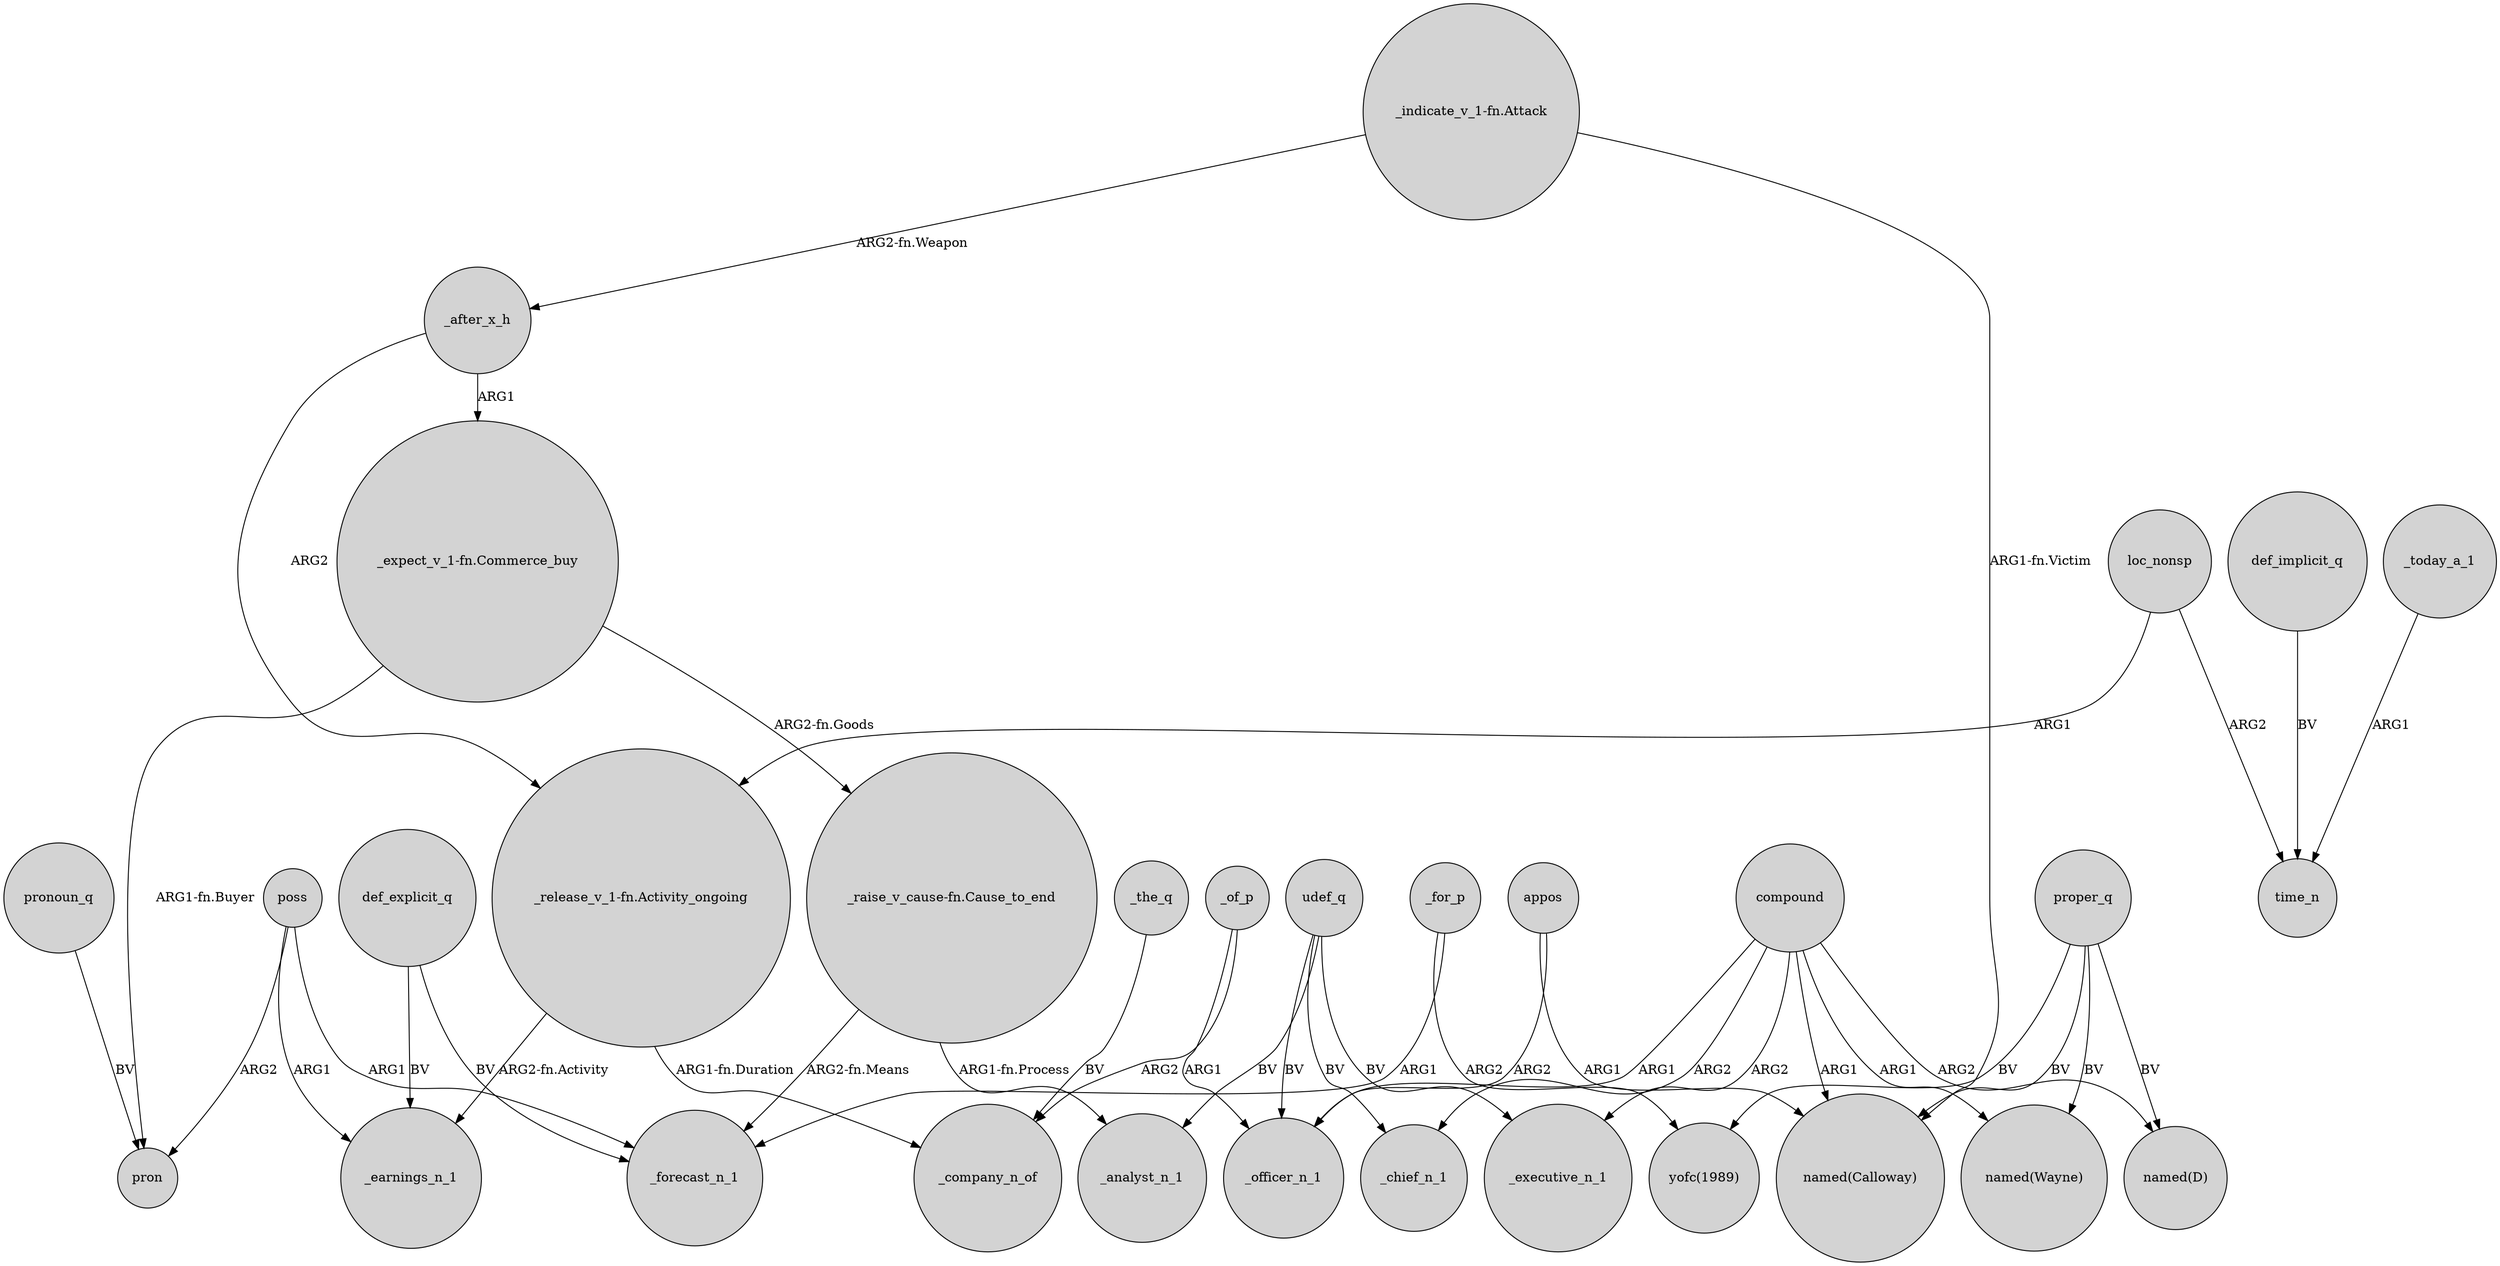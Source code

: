 digraph {
	node [shape=circle style=filled]
	_after_x_h -> "_expect_v_1-fn.Commerce_buy" [label=ARG1]
	compound -> _chief_n_1 [label=ARG2]
	udef_q -> _analyst_n_1 [label=BV]
	compound -> "named(D)" [label=ARG2]
	loc_nonsp -> "_release_v_1-fn.Activity_ongoing" [label=ARG1]
	proper_q -> "named(Wayne)" [label=BV]
	udef_q -> _chief_n_1 [label=BV]
	proper_q -> "named(Calloway)" [label=BV]
	_of_p -> _officer_n_1 [label=ARG1]
	"_indicate_v_1-fn.Attack" -> _after_x_h [label="ARG2-fn.Weapon"]
	"_release_v_1-fn.Activity_ongoing" -> _earnings_n_1 [label="ARG2-fn.Activity"]
	"_release_v_1-fn.Activity_ongoing" -> _company_n_of [label="ARG1-fn.Duration"]
	pronoun_q -> pron [label=BV]
	udef_q -> _executive_n_1 [label=BV]
	poss -> pron [label=ARG2]
	proper_q -> "named(D)" [label=BV]
	_for_p -> "yofc(1989)" [label=ARG2]
	"_expect_v_1-fn.Commerce_buy" -> pron [label="ARG1-fn.Buyer"]
	_for_p -> _forecast_n_1 [label=ARG1]
	"_indicate_v_1-fn.Attack" -> "named(Calloway)" [label="ARG1-fn.Victim"]
	def_explicit_q -> _earnings_n_1 [label=BV]
	appos -> "named(Calloway)" [label=ARG1]
	poss -> _earnings_n_1 [label=ARG1]
	proper_q -> "yofc(1989)" [label=BV]
	"_expect_v_1-fn.Commerce_buy" -> "_raise_v_cause-fn.Cause_to_end" [label="ARG2-fn.Goods"]
	compound -> _officer_n_1 [label=ARG1]
	udef_q -> _officer_n_1 [label=BV]
	poss -> _forecast_n_1 [label=ARG1]
	def_explicit_q -> _forecast_n_1 [label=BV]
	_of_p -> _company_n_of [label=ARG2]
	_today_a_1 -> time_n [label=ARG1]
	_after_x_h -> "_release_v_1-fn.Activity_ongoing" [label=ARG2]
	loc_nonsp -> time_n [label=ARG2]
	compound -> "named(Wayne)" [label=ARG1]
	appos -> _officer_n_1 [label=ARG2]
	def_implicit_q -> time_n [label=BV]
	_the_q -> _company_n_of [label=BV]
	compound -> "named(Calloway)" [label=ARG1]
	compound -> _executive_n_1 [label=ARG2]
	"_raise_v_cause-fn.Cause_to_end" -> _forecast_n_1 [label="ARG2-fn.Means"]
	"_raise_v_cause-fn.Cause_to_end" -> _analyst_n_1 [label="ARG1-fn.Process"]
}
